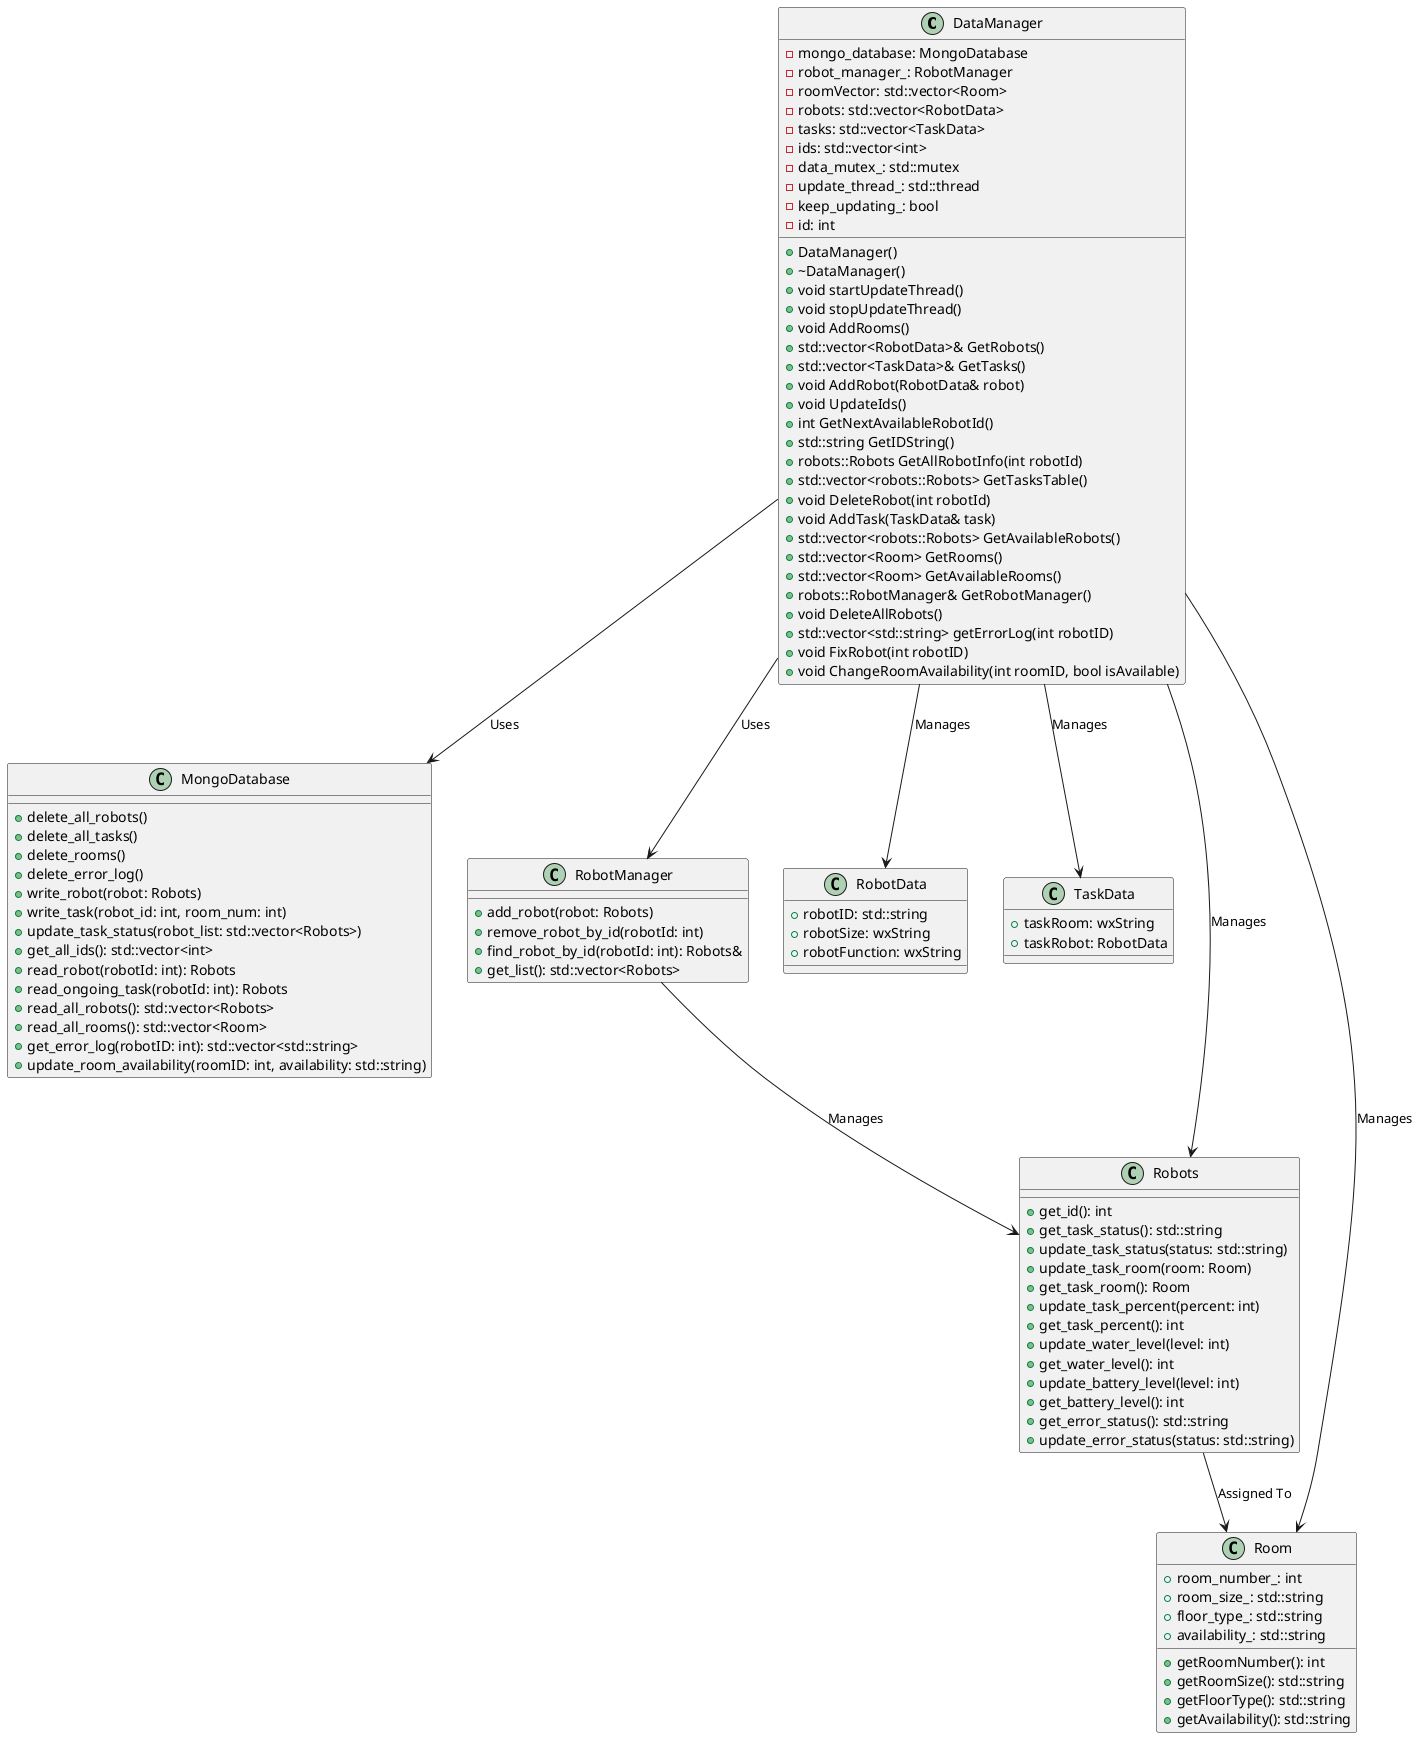 @startuml DataManagerClassDiagram

class DataManager {
    - mongo_database: MongoDatabase
    - robot_manager_: RobotManager
    - roomVector: std::vector<Room>
    - robots: std::vector<RobotData>
    - tasks: std::vector<TaskData>
    - ids: std::vector<int>
    - data_mutex_: std::mutex
    - update_thread_: std::thread
    - keep_updating_: bool
    - id: int

    + DataManager()
    + ~DataManager()
    + void startUpdateThread()
    + void stopUpdateThread()
    + void AddRooms()
    + std::vector<RobotData>& GetRobots()
    + std::vector<TaskData>& GetTasks()
    + void AddRobot(RobotData& robot)
    + void UpdateIds()
    + int GetNextAvailableRobotId()
    + std::string GetIDString()
    + robots::Robots GetAllRobotInfo(int robotId)
    + std::vector<robots::Robots> GetTasksTable()
    + void DeleteRobot(int robotId)
    + void AddTask(TaskData& task)
    + std::vector<robots::Robots> GetAvailableRobots()
    + std::vector<Room> GetRooms()
    + std::vector<Room> GetAvailableRooms()
    + robots::RobotManager& GetRobotManager()
    + void DeleteAllRobots()
    + std::vector<std::string> getErrorLog(int robotID)
    + void FixRobot(int robotID)
    + void ChangeRoomAvailability(int roomID, bool isAvailable)
}

class MongoDatabase {
    + delete_all_robots()
    + delete_all_tasks()
    + delete_rooms()
    + delete_error_log()
    + write_robot(robot: Robots)
    + write_task(robot_id: int, room_num: int)
    + update_task_status(robot_list: std::vector<Robots>)
    + get_all_ids(): std::vector<int>
    + read_robot(robotId: int): Robots
    + read_ongoing_task(robotId: int): Robots
    + read_all_robots(): std::vector<Robots>
    + read_all_rooms(): std::vector<Room>
    + get_error_log(robotID: int): std::vector<std::string>
    + update_room_availability(roomID: int, availability: std::string)
}

class RobotManager {
    + add_robot(robot: Robots)
    + remove_robot_by_id(robotId: int)
    + find_robot_by_id(robotId: int): Robots&
    + get_list(): std::vector<Robots>
}

class RobotData {
    + robotID: std::string
    + robotSize: wxString
    + robotFunction: wxString
}

class TaskData {
    + taskRoom: wxString
    + taskRobot: RobotData
}

class Room {
    + room_number_: int
    + room_size_: std::string
    + floor_type_: std::string
    + availability_: std::string
    + getRoomNumber(): int
    + getRoomSize(): std::string
    + getFloorType(): std::string
    + getAvailability(): std::string
}

class Robots {
    + get_id(): int
    + get_task_status(): std::string
    + update_task_status(status: std::string)
    + update_task_room(room: Room)
    + get_task_room(): Room
    + update_task_percent(percent: int)
    + get_task_percent(): int
    + update_water_level(level: int)
    + get_water_level(): int
    + update_battery_level(level: int)
    + get_battery_level(): int
    + get_error_status(): std::string
    + update_error_status(status: std::string)
}

DataManager --> MongoDatabase : Uses
DataManager --> RobotManager : Uses
DataManager --> Room : Manages
DataManager --> RobotData : Manages
DataManager --> TaskData : Manages
DataManager --> Robots : Manages
RobotManager --> Robots : Manages
Robots --> Room : Assigned To
@enduml
